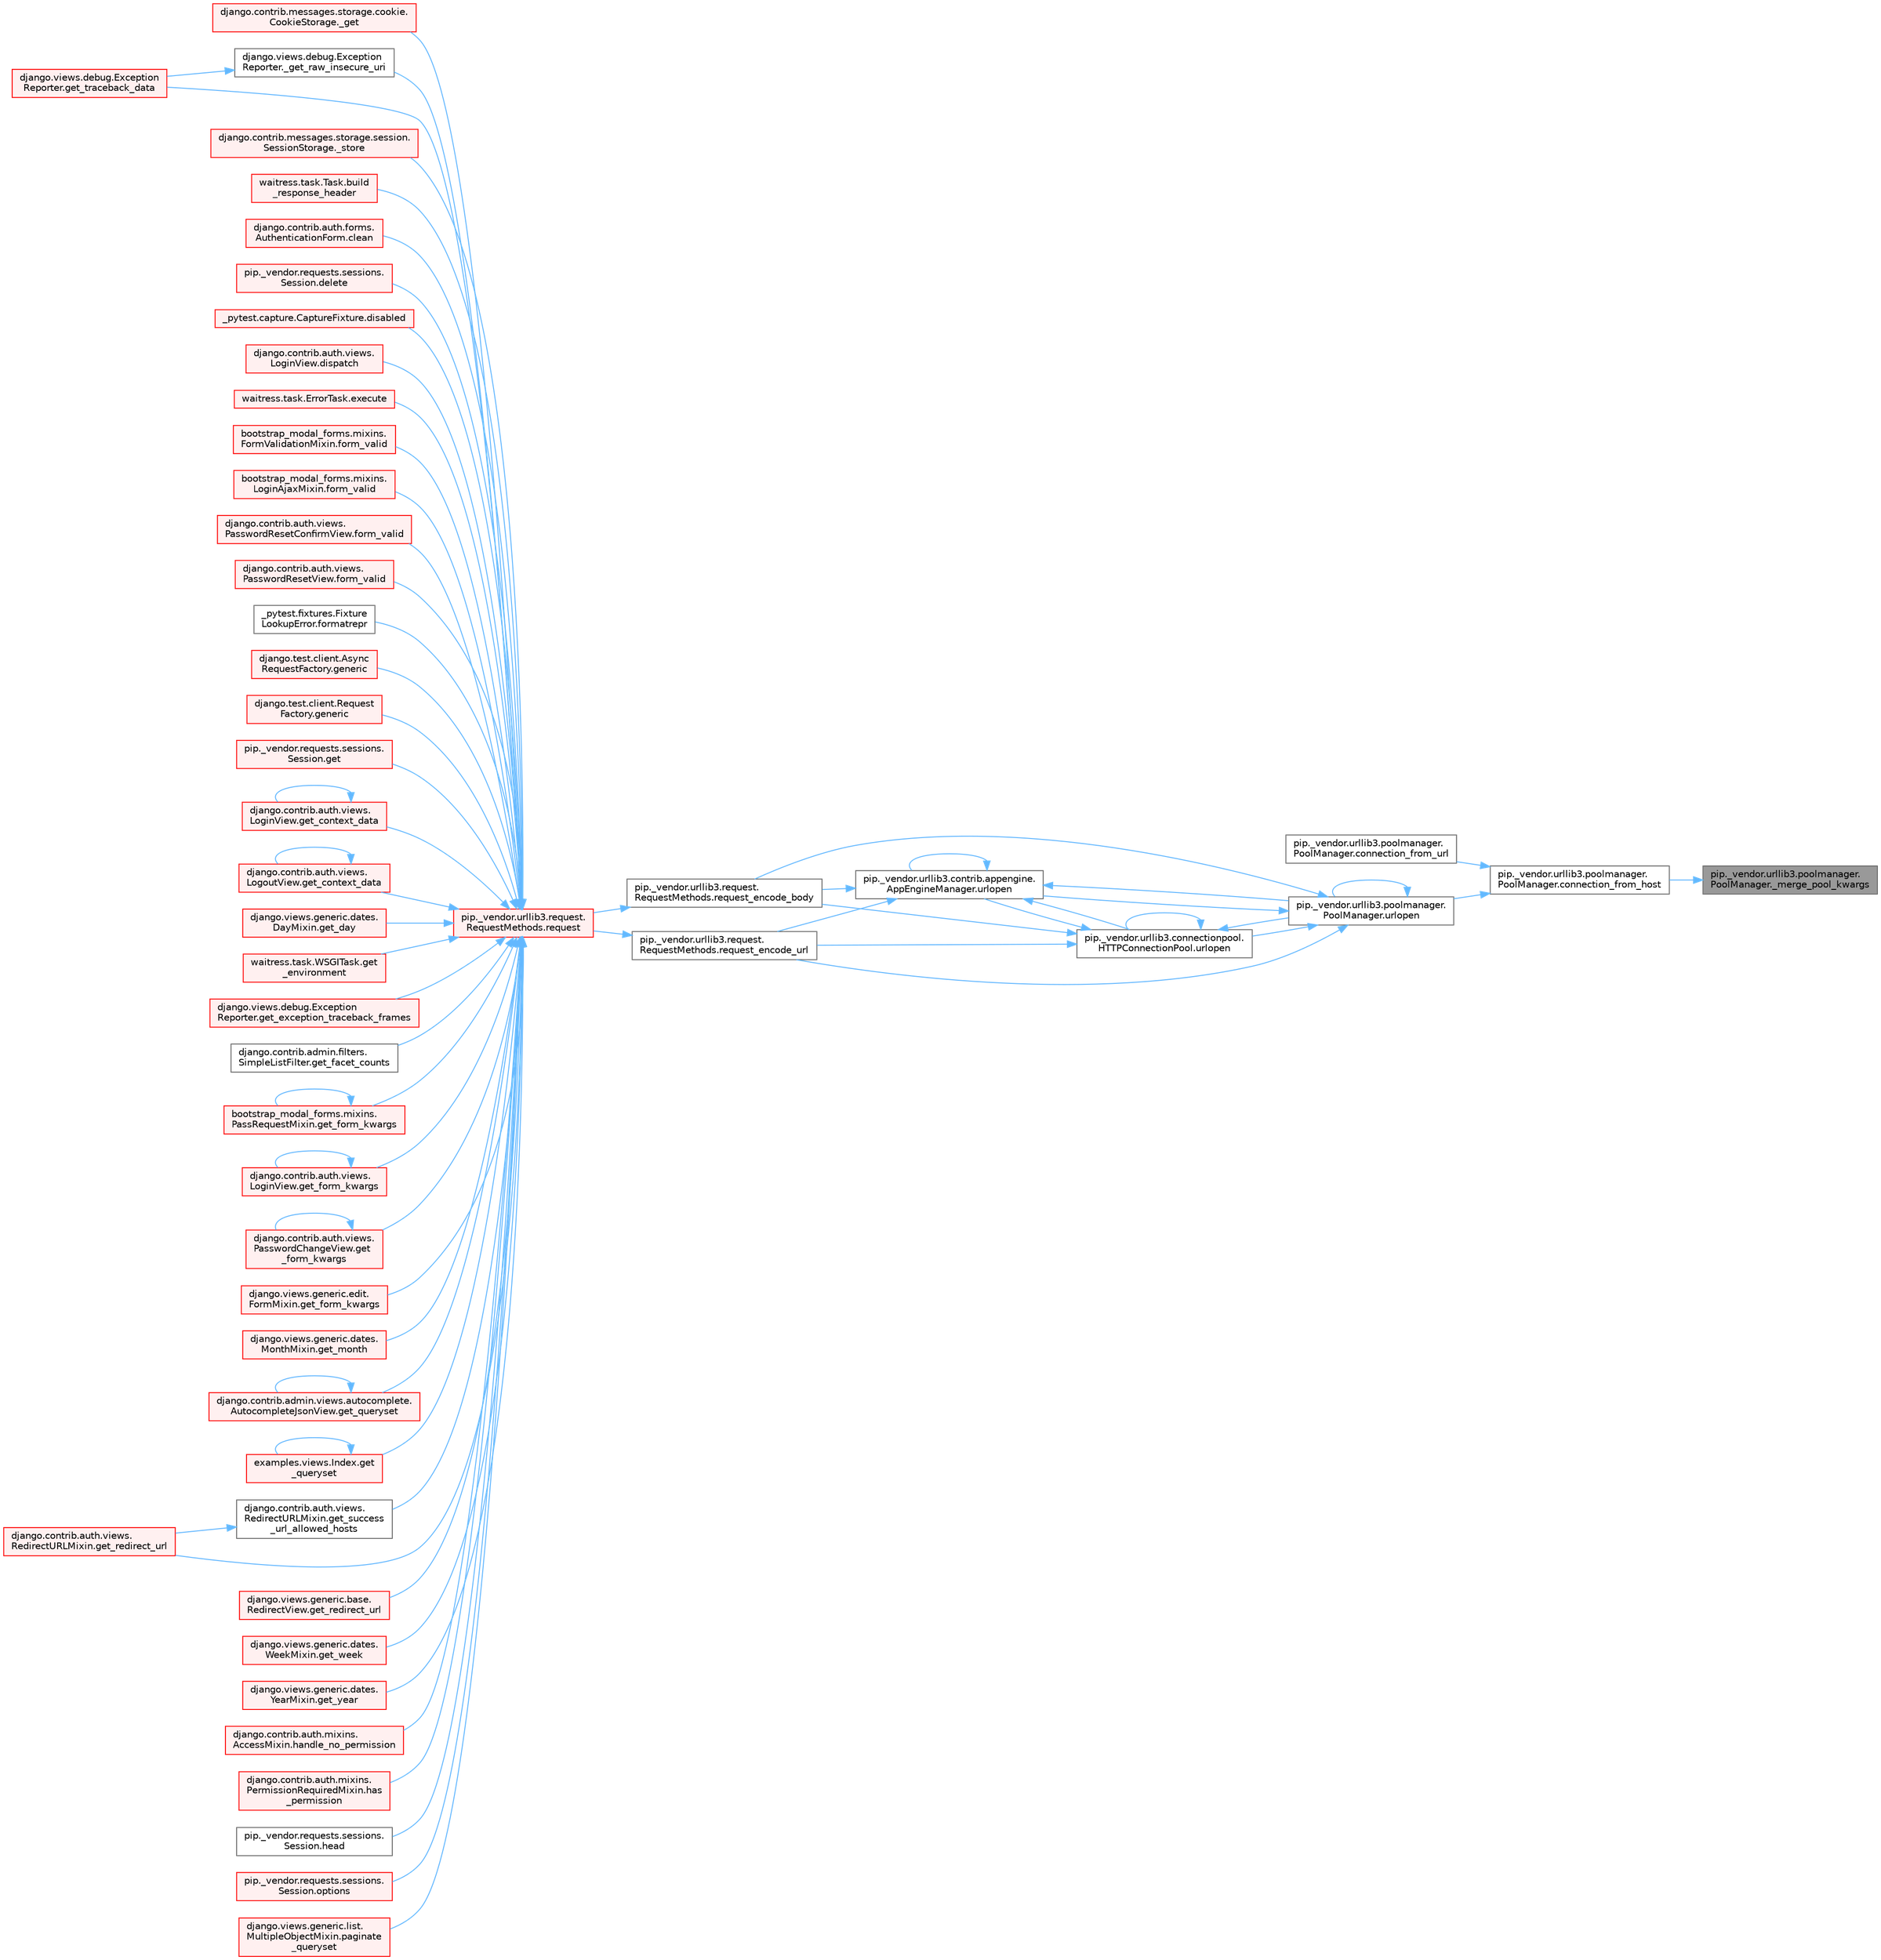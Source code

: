 digraph "pip._vendor.urllib3.poolmanager.PoolManager._merge_pool_kwargs"
{
 // LATEX_PDF_SIZE
  bgcolor="transparent";
  edge [fontname=Helvetica,fontsize=10,labelfontname=Helvetica,labelfontsize=10];
  node [fontname=Helvetica,fontsize=10,shape=box,height=0.2,width=0.4];
  rankdir="RL";
  Node1 [id="Node000001",label="pip._vendor.urllib3.poolmanager.\lPoolManager._merge_pool_kwargs",height=0.2,width=0.4,color="gray40", fillcolor="grey60", style="filled", fontcolor="black",tooltip=" "];
  Node1 -> Node2 [id="edge1_Node000001_Node000002",dir="back",color="steelblue1",style="solid",tooltip=" "];
  Node2 [id="Node000002",label="pip._vendor.urllib3.poolmanager.\lPoolManager.connection_from_host",height=0.2,width=0.4,color="grey40", fillcolor="white", style="filled",URL="$classpip_1_1__vendor_1_1urllib3_1_1poolmanager_1_1_pool_manager.html#ab2fa6f4f4a450c2791c71c89e9d78612",tooltip=" "];
  Node2 -> Node3 [id="edge2_Node000002_Node000003",dir="back",color="steelblue1",style="solid",tooltip=" "];
  Node3 [id="Node000003",label="pip._vendor.urllib3.poolmanager.\lPoolManager.connection_from_url",height=0.2,width=0.4,color="grey40", fillcolor="white", style="filled",URL="$classpip_1_1__vendor_1_1urllib3_1_1poolmanager_1_1_pool_manager.html#ad25250cbe41a70cdbf77e5746d849443",tooltip=" "];
  Node2 -> Node4 [id="edge3_Node000002_Node000004",dir="back",color="steelblue1",style="solid",tooltip=" "];
  Node4 [id="Node000004",label="pip._vendor.urllib3.poolmanager.\lPoolManager.urlopen",height=0.2,width=0.4,color="grey40", fillcolor="white", style="filled",URL="$classpip_1_1__vendor_1_1urllib3_1_1poolmanager_1_1_pool_manager.html#aef459d925edd0cadb3345527e8a35775",tooltip=" "];
  Node4 -> Node5 [id="edge4_Node000004_Node000005",dir="back",color="steelblue1",style="solid",tooltip=" "];
  Node5 [id="Node000005",label="pip._vendor.urllib3.request.\lRequestMethods.request_encode_body",height=0.2,width=0.4,color="grey40", fillcolor="white", style="filled",URL="$classpip_1_1__vendor_1_1urllib3_1_1request_1_1_request_methods.html#a2c8e6a574936ea1059cda06ae71793fc",tooltip=" "];
  Node5 -> Node6 [id="edge5_Node000005_Node000006",dir="back",color="steelblue1",style="solid",tooltip=" "];
  Node6 [id="Node000006",label="pip._vendor.urllib3.request.\lRequestMethods.request",height=0.2,width=0.4,color="red", fillcolor="#FFF0F0", style="filled",URL="$classpip_1_1__vendor_1_1urllib3_1_1request_1_1_request_methods.html#a73541f2f0edc7df7413b043e33c69e7f",tooltip=" "];
  Node6 -> Node7 [id="edge6_Node000006_Node000007",dir="back",color="steelblue1",style="solid",tooltip=" "];
  Node7 [id="Node000007",label="django.contrib.messages.storage.cookie.\lCookieStorage._get",height=0.2,width=0.4,color="red", fillcolor="#FFF0F0", style="filled",URL="$classdjango_1_1contrib_1_1messages_1_1storage_1_1cookie_1_1_cookie_storage.html#a39d084f6072109675c9ef06c047174e8",tooltip=" "];
  Node6 -> Node102 [id="edge7_Node000006_Node000102",dir="back",color="steelblue1",style="solid",tooltip=" "];
  Node102 [id="Node000102",label="django.views.debug.Exception\lReporter._get_raw_insecure_uri",height=0.2,width=0.4,color="grey40", fillcolor="white", style="filled",URL="$classdjango_1_1views_1_1debug_1_1_exception_reporter.html#a7a7120cc6b92c3e1a0b855e351c30f42",tooltip=" "];
  Node102 -> Node103 [id="edge8_Node000102_Node000103",dir="back",color="steelblue1",style="solid",tooltip=" "];
  Node103 [id="Node000103",label="django.views.debug.Exception\lReporter.get_traceback_data",height=0.2,width=0.4,color="red", fillcolor="#FFF0F0", style="filled",URL="$classdjango_1_1views_1_1debug_1_1_exception_reporter.html#ada9d00ba4c901b186db405e92ebbc211",tooltip=" "];
  Node6 -> Node106 [id="edge9_Node000006_Node000106",dir="back",color="steelblue1",style="solid",tooltip=" "];
  Node106 [id="Node000106",label="django.contrib.messages.storage.session.\lSessionStorage._store",height=0.2,width=0.4,color="red", fillcolor="#FFF0F0", style="filled",URL="$classdjango_1_1contrib_1_1messages_1_1storage_1_1session_1_1_session_storage.html#a371ed03facbc7ae28602ede4c99950d0",tooltip=" "];
  Node6 -> Node598 [id="edge10_Node000006_Node000598",dir="back",color="steelblue1",style="solid",tooltip=" "];
  Node598 [id="Node000598",label="waitress.task.Task.build\l_response_header",height=0.2,width=0.4,color="red", fillcolor="#FFF0F0", style="filled",URL="$classwaitress_1_1task_1_1_task.html#a4f20433be6bea4c797bfeb62408b997e",tooltip=" "];
  Node6 -> Node611 [id="edge11_Node000006_Node000611",dir="back",color="steelblue1",style="solid",tooltip=" "];
  Node611 [id="Node000611",label="django.contrib.auth.forms.\lAuthenticationForm.clean",height=0.2,width=0.4,color="red", fillcolor="#FFF0F0", style="filled",URL="$classdjango_1_1contrib_1_1auth_1_1forms_1_1_authentication_form.html#a92d28be6696caa8d1b7068eefe81793a",tooltip=" "];
  Node6 -> Node2894 [id="edge12_Node000006_Node002894",dir="back",color="steelblue1",style="solid",tooltip=" "];
  Node2894 [id="Node002894",label="pip._vendor.requests.sessions.\lSession.delete",height=0.2,width=0.4,color="red", fillcolor="#FFF0F0", style="filled",URL="$classpip_1_1__vendor_1_1requests_1_1sessions_1_1_session.html#abb6cd6b39dde48648dc875227e2e258e",tooltip=" "];
  Node6 -> Node2895 [id="edge13_Node000006_Node002895",dir="back",color="steelblue1",style="solid",tooltip=" "];
  Node2895 [id="Node002895",label="_pytest.capture.CaptureFixture.disabled",height=0.2,width=0.4,color="red", fillcolor="#FFF0F0", style="filled",URL="$class__pytest_1_1capture_1_1_capture_fixture.html#a3dda4f7495bd8fb93f4bd7dad2855d7f",tooltip=" "];
  Node6 -> Node2252 [id="edge14_Node000006_Node002252",dir="back",color="steelblue1",style="solid",tooltip=" "];
  Node2252 [id="Node002252",label="django.contrib.auth.views.\lLoginView.dispatch",height=0.2,width=0.4,color="red", fillcolor="#FFF0F0", style="filled",URL="$classdjango_1_1contrib_1_1auth_1_1views_1_1_login_view.html#a69a0b11a6598453586c755b32dfc02c3",tooltip=" "];
  Node6 -> Node2900 [id="edge15_Node000006_Node002900",dir="back",color="steelblue1",style="solid",tooltip=" "];
  Node2900 [id="Node002900",label="waitress.task.ErrorTask.execute",height=0.2,width=0.4,color="red", fillcolor="#FFF0F0", style="filled",URL="$classwaitress_1_1task_1_1_error_task.html#ad5c6d14c13ba3d33e82b1b138e634bb0",tooltip=" "];
  Node6 -> Node2901 [id="edge16_Node000006_Node002901",dir="back",color="steelblue1",style="solid",tooltip=" "];
  Node2901 [id="Node002901",label="bootstrap_modal_forms.mixins.\lFormValidationMixin.form_valid",height=0.2,width=0.4,color="red", fillcolor="#FFF0F0", style="filled",URL="$classbootstrap__modal__forms_1_1mixins_1_1_form_validation_mixin.html#a415bfd631a922d1368281b015e04ba4c",tooltip=" "];
  Node6 -> Node2902 [id="edge17_Node000006_Node002902",dir="back",color="steelblue1",style="solid",tooltip=" "];
  Node2902 [id="Node002902",label="bootstrap_modal_forms.mixins.\lLoginAjaxMixin.form_valid",height=0.2,width=0.4,color="red", fillcolor="#FFF0F0", style="filled",URL="$classbootstrap__modal__forms_1_1mixins_1_1_login_ajax_mixin.html#a1cba170b69b7fd25ca43d399c808725e",tooltip=" "];
  Node6 -> Node2903 [id="edge18_Node000006_Node002903",dir="back",color="steelblue1",style="solid",tooltip=" "];
  Node2903 [id="Node002903",label="django.contrib.auth.views.\lPasswordResetConfirmView.form_valid",height=0.2,width=0.4,color="red", fillcolor="#FFF0F0", style="filled",URL="$classdjango_1_1contrib_1_1auth_1_1views_1_1_password_reset_confirm_view.html#a6da228b477be1871236a83c005301b3c",tooltip=" "];
  Node6 -> Node2904 [id="edge19_Node000006_Node002904",dir="back",color="steelblue1",style="solid",tooltip=" "];
  Node2904 [id="Node002904",label="django.contrib.auth.views.\lPasswordResetView.form_valid",height=0.2,width=0.4,color="red", fillcolor="#FFF0F0", style="filled",URL="$classdjango_1_1contrib_1_1auth_1_1views_1_1_password_reset_view.html#a1beeb7e6b51b528c0c10b3a74c0d51e3",tooltip=" "];
  Node6 -> Node2905 [id="edge20_Node000006_Node002905",dir="back",color="steelblue1",style="solid",tooltip=" "];
  Node2905 [id="Node002905",label="_pytest.fixtures.Fixture\lLookupError.formatrepr",height=0.2,width=0.4,color="grey40", fillcolor="white", style="filled",URL="$class__pytest_1_1fixtures_1_1_fixture_lookup_error.html#a22b5af6283420cffbeff550a445d243a",tooltip=" "];
  Node6 -> Node2906 [id="edge21_Node000006_Node002906",dir="back",color="steelblue1",style="solid",tooltip=" "];
  Node2906 [id="Node002906",label="django.test.client.Async\lRequestFactory.generic",height=0.2,width=0.4,color="red", fillcolor="#FFF0F0", style="filled",URL="$classdjango_1_1test_1_1client_1_1_async_request_factory.html#a470d6888694e77c09bd7d8bf6d588233",tooltip=" "];
  Node6 -> Node2919 [id="edge22_Node000006_Node002919",dir="back",color="steelblue1",style="solid",tooltip=" "];
  Node2919 [id="Node002919",label="django.test.client.Request\lFactory.generic",height=0.2,width=0.4,color="red", fillcolor="#FFF0F0", style="filled",URL="$classdjango_1_1test_1_1client_1_1_request_factory.html#a24740fe264de91d8c4c1205c9172206d",tooltip=" "];
  Node6 -> Node2920 [id="edge23_Node000006_Node002920",dir="back",color="steelblue1",style="solid",tooltip=" "];
  Node2920 [id="Node002920",label="pip._vendor.requests.sessions.\lSession.get",height=0.2,width=0.4,color="red", fillcolor="#FFF0F0", style="filled",URL="$classpip_1_1__vendor_1_1requests_1_1sessions_1_1_session.html#ad86dcc9de47cd87bf70ecf0f2c537e53",tooltip=" "];
  Node6 -> Node2921 [id="edge24_Node000006_Node002921",dir="back",color="steelblue1",style="solid",tooltip=" "];
  Node2921 [id="Node002921",label="django.contrib.auth.views.\lLoginView.get_context_data",height=0.2,width=0.4,color="red", fillcolor="#FFF0F0", style="filled",URL="$classdjango_1_1contrib_1_1auth_1_1views_1_1_login_view.html#a5acd74035066c40850101f1d9643e328",tooltip=" "];
  Node2921 -> Node2921 [id="edge25_Node002921_Node002921",dir="back",color="steelblue1",style="solid",tooltip=" "];
  Node6 -> Node2922 [id="edge26_Node000006_Node002922",dir="back",color="steelblue1",style="solid",tooltip=" "];
  Node2922 [id="Node002922",label="django.contrib.auth.views.\lLogoutView.get_context_data",height=0.2,width=0.4,color="red", fillcolor="#FFF0F0", style="filled",URL="$classdjango_1_1contrib_1_1auth_1_1views_1_1_logout_view.html#afab0ac15cb452acb486a3f7b9747e43b",tooltip=" "];
  Node2922 -> Node2922 [id="edge27_Node002922_Node002922",dir="back",color="steelblue1",style="solid",tooltip=" "];
  Node6 -> Node2923 [id="edge28_Node000006_Node002923",dir="back",color="steelblue1",style="solid",tooltip=" "];
  Node2923 [id="Node002923",label="django.views.generic.dates.\lDayMixin.get_day",height=0.2,width=0.4,color="red", fillcolor="#FFF0F0", style="filled",URL="$classdjango_1_1views_1_1generic_1_1dates_1_1_day_mixin.html#a410db285b705518118df478a63fc572a",tooltip=" "];
  Node6 -> Node2924 [id="edge29_Node000006_Node002924",dir="back",color="steelblue1",style="solid",tooltip=" "];
  Node2924 [id="Node002924",label="waitress.task.WSGITask.get\l_environment",height=0.2,width=0.4,color="red", fillcolor="#FFF0F0", style="filled",URL="$classwaitress_1_1task_1_1_w_s_g_i_task.html#a9a1b4b87c8f7bee8209018ee7c743c26",tooltip=" "];
  Node6 -> Node2633 [id="edge30_Node000006_Node002633",dir="back",color="steelblue1",style="solid",tooltip=" "];
  Node2633 [id="Node002633",label="django.views.debug.Exception\lReporter.get_exception_traceback_frames",height=0.2,width=0.4,color="red", fillcolor="#FFF0F0", style="filled",URL="$classdjango_1_1views_1_1debug_1_1_exception_reporter.html#a326b08b3941038a5504f8e0a846bae68",tooltip=" "];
  Node6 -> Node2926 [id="edge31_Node000006_Node002926",dir="back",color="steelblue1",style="solid",tooltip=" "];
  Node2926 [id="Node002926",label="django.contrib.admin.filters.\lSimpleListFilter.get_facet_counts",height=0.2,width=0.4,color="grey40", fillcolor="white", style="filled",URL="$classdjango_1_1contrib_1_1admin_1_1filters_1_1_simple_list_filter.html#a97fd984f5668670f0887f81c30f9fda7",tooltip=" "];
  Node6 -> Node2927 [id="edge32_Node000006_Node002927",dir="back",color="steelblue1",style="solid",tooltip=" "];
  Node2927 [id="Node002927",label="bootstrap_modal_forms.mixins.\lPassRequestMixin.get_form_kwargs",height=0.2,width=0.4,color="red", fillcolor="#FFF0F0", style="filled",URL="$classbootstrap__modal__forms_1_1mixins_1_1_pass_request_mixin.html#ad4ae849823f332bb1016a8508cb34ee3",tooltip=" "];
  Node2927 -> Node2927 [id="edge33_Node002927_Node002927",dir="back",color="steelblue1",style="solid",tooltip=" "];
  Node6 -> Node2928 [id="edge34_Node000006_Node002928",dir="back",color="steelblue1",style="solid",tooltip=" "];
  Node2928 [id="Node002928",label="django.contrib.auth.views.\lLoginView.get_form_kwargs",height=0.2,width=0.4,color="red", fillcolor="#FFF0F0", style="filled",URL="$classdjango_1_1contrib_1_1auth_1_1views_1_1_login_view.html#a2eba98b8c16c8a98348679ea2c921d25",tooltip=" "];
  Node2928 -> Node2928 [id="edge35_Node002928_Node002928",dir="back",color="steelblue1",style="solid",tooltip=" "];
  Node6 -> Node2929 [id="edge36_Node000006_Node002929",dir="back",color="steelblue1",style="solid",tooltip=" "];
  Node2929 [id="Node002929",label="django.contrib.auth.views.\lPasswordChangeView.get\l_form_kwargs",height=0.2,width=0.4,color="red", fillcolor="#FFF0F0", style="filled",URL="$classdjango_1_1contrib_1_1auth_1_1views_1_1_password_change_view.html#a553cf3e37e5a2c05db774e580cbcc038",tooltip=" "];
  Node2929 -> Node2929 [id="edge37_Node002929_Node002929",dir="back",color="steelblue1",style="solid",tooltip=" "];
  Node6 -> Node1903 [id="edge38_Node000006_Node001903",dir="back",color="steelblue1",style="solid",tooltip=" "];
  Node1903 [id="Node001903",label="django.views.generic.edit.\lFormMixin.get_form_kwargs",height=0.2,width=0.4,color="red", fillcolor="#FFF0F0", style="filled",URL="$classdjango_1_1views_1_1generic_1_1edit_1_1_form_mixin.html#a7e8c141b6c4efa8727e7f06322969249",tooltip=" "];
  Node6 -> Node2930 [id="edge39_Node000006_Node002930",dir="back",color="steelblue1",style="solid",tooltip=" "];
  Node2930 [id="Node002930",label="django.views.generic.dates.\lMonthMixin.get_month",height=0.2,width=0.4,color="red", fillcolor="#FFF0F0", style="filled",URL="$classdjango_1_1views_1_1generic_1_1dates_1_1_month_mixin.html#add54a3d80358c6e643ac264d97d4f2a7",tooltip=" "];
  Node6 -> Node2931 [id="edge40_Node000006_Node002931",dir="back",color="steelblue1",style="solid",tooltip=" "];
  Node2931 [id="Node002931",label="django.contrib.admin.views.autocomplete.\lAutocompleteJsonView.get_queryset",height=0.2,width=0.4,color="red", fillcolor="#FFF0F0", style="filled",URL="$classdjango_1_1contrib_1_1admin_1_1views_1_1autocomplete_1_1_autocomplete_json_view.html#a6eb5abbd3b2e8b252a4ce9ca2680f3d3",tooltip=" "];
  Node2931 -> Node2931 [id="edge41_Node002931_Node002931",dir="back",color="steelblue1",style="solid",tooltip=" "];
  Node6 -> Node2932 [id="edge42_Node000006_Node002932",dir="back",color="steelblue1",style="solid",tooltip=" "];
  Node2932 [id="Node002932",label="examples.views.Index.get\l_queryset",height=0.2,width=0.4,color="red", fillcolor="#FFF0F0", style="filled",URL="$classexamples_1_1views_1_1_index.html#a288026bb9059b37dca786922296dfcd3",tooltip=" "];
  Node2932 -> Node2932 [id="edge43_Node002932_Node002932",dir="back",color="steelblue1",style="solid",tooltip=" "];
  Node6 -> Node2933 [id="edge44_Node000006_Node002933",dir="back",color="steelblue1",style="solid",tooltip=" "];
  Node2933 [id="Node002933",label="django.contrib.auth.views.\lRedirectURLMixin.get_redirect_url",height=0.2,width=0.4,color="red", fillcolor="#FFF0F0", style="filled",URL="$classdjango_1_1contrib_1_1auth_1_1views_1_1_redirect_u_r_l_mixin.html#a5598a164f9f21e7329630fad5e5c4c77",tooltip=" "];
  Node6 -> Node2249 [id="edge45_Node000006_Node002249",dir="back",color="steelblue1",style="solid",tooltip=" "];
  Node2249 [id="Node002249",label="django.views.generic.base.\lRedirectView.get_redirect_url",height=0.2,width=0.4,color="red", fillcolor="#FFF0F0", style="filled",URL="$classdjango_1_1views_1_1generic_1_1base_1_1_redirect_view.html#a04d6cdb2db124920ca88c0c2bed8b1af",tooltip=" "];
  Node6 -> Node2934 [id="edge46_Node000006_Node002934",dir="back",color="steelblue1",style="solid",tooltip=" "];
  Node2934 [id="Node002934",label="django.contrib.auth.views.\lRedirectURLMixin.get_success\l_url_allowed_hosts",height=0.2,width=0.4,color="grey40", fillcolor="white", style="filled",URL="$classdjango_1_1contrib_1_1auth_1_1views_1_1_redirect_u_r_l_mixin.html#a21199247491f0bae617b1efead90ee9b",tooltip=" "];
  Node2934 -> Node2933 [id="edge47_Node002934_Node002933",dir="back",color="steelblue1",style="solid",tooltip=" "];
  Node6 -> Node103 [id="edge48_Node000006_Node000103",dir="back",color="steelblue1",style="solid",tooltip=" "];
  Node6 -> Node2935 [id="edge49_Node000006_Node002935",dir="back",color="steelblue1",style="solid",tooltip=" "];
  Node2935 [id="Node002935",label="django.views.generic.dates.\lWeekMixin.get_week",height=0.2,width=0.4,color="red", fillcolor="#FFF0F0", style="filled",URL="$classdjango_1_1views_1_1generic_1_1dates_1_1_week_mixin.html#a39c8ca71985d8468df01d5dc0ee07750",tooltip=" "];
  Node6 -> Node2936 [id="edge50_Node000006_Node002936",dir="back",color="steelblue1",style="solid",tooltip=" "];
  Node2936 [id="Node002936",label="django.views.generic.dates.\lYearMixin.get_year",height=0.2,width=0.4,color="red", fillcolor="#FFF0F0", style="filled",URL="$classdjango_1_1views_1_1generic_1_1dates_1_1_year_mixin.html#a6e2e940e9853d71a94d5a41b71262ca3",tooltip=" "];
  Node6 -> Node2937 [id="edge51_Node000006_Node002937",dir="back",color="steelblue1",style="solid",tooltip=" "];
  Node2937 [id="Node002937",label="django.contrib.auth.mixins.\lAccessMixin.handle_no_permission",height=0.2,width=0.4,color="red", fillcolor="#FFF0F0", style="filled",URL="$classdjango_1_1contrib_1_1auth_1_1mixins_1_1_access_mixin.html#a3055bb05f7686a8b459fdf6d6b2866b0",tooltip=" "];
  Node6 -> Node2941 [id="edge52_Node000006_Node002941",dir="back",color="steelblue1",style="solid",tooltip=" "];
  Node2941 [id="Node002941",label="django.contrib.auth.mixins.\lPermissionRequiredMixin.has\l_permission",height=0.2,width=0.4,color="red", fillcolor="#FFF0F0", style="filled",URL="$classdjango_1_1contrib_1_1auth_1_1mixins_1_1_permission_required_mixin.html#a4401069defabdb52bb5308d170858633",tooltip=" "];
  Node6 -> Node2942 [id="edge53_Node000006_Node002942",dir="back",color="steelblue1",style="solid",tooltip=" "];
  Node2942 [id="Node002942",label="pip._vendor.requests.sessions.\lSession.head",height=0.2,width=0.4,color="grey40", fillcolor="white", style="filled",URL="$classpip_1_1__vendor_1_1requests_1_1sessions_1_1_session.html#a1629a21f81669fcbc725554975ecd2c7",tooltip=" "];
  Node6 -> Node2943 [id="edge54_Node000006_Node002943",dir="back",color="steelblue1",style="solid",tooltip=" "];
  Node2943 [id="Node002943",label="pip._vendor.requests.sessions.\lSession.options",height=0.2,width=0.4,color="red", fillcolor="#FFF0F0", style="filled",URL="$classpip_1_1__vendor_1_1requests_1_1sessions_1_1_session.html#a210270880f90521b3b3014748ecd87e9",tooltip=" "];
  Node6 -> Node2944 [id="edge55_Node000006_Node002944",dir="back",color="steelblue1",style="solid",tooltip=" "];
  Node2944 [id="Node002944",label="django.views.generic.list.\lMultipleObjectMixin.paginate\l_queryset",height=0.2,width=0.4,color="red", fillcolor="#FFF0F0", style="filled",URL="$classdjango_1_1views_1_1generic_1_1list_1_1_multiple_object_mixin.html#a629d97db3e2fce953986e39c9e5b0f5a",tooltip=" "];
  Node4 -> Node3184 [id="edge56_Node000004_Node003184",dir="back",color="steelblue1",style="solid",tooltip=" "];
  Node3184 [id="Node003184",label="pip._vendor.urllib3.request.\lRequestMethods.request_encode_url",height=0.2,width=0.4,color="grey40", fillcolor="white", style="filled",URL="$classpip_1_1__vendor_1_1urllib3_1_1request_1_1_request_methods.html#a364d38202ff4ab728e7bad368e74a431",tooltip=" "];
  Node3184 -> Node6 [id="edge57_Node003184_Node000006",dir="back",color="steelblue1",style="solid",tooltip=" "];
  Node4 -> Node3185 [id="edge58_Node000004_Node003185",dir="back",color="steelblue1",style="solid",tooltip=" "];
  Node3185 [id="Node003185",label="pip._vendor.urllib3.connectionpool.\lHTTPConnectionPool.urlopen",height=0.2,width=0.4,color="grey40", fillcolor="white", style="filled",URL="$classpip_1_1__vendor_1_1urllib3_1_1connectionpool_1_1_h_t_t_p_connection_pool.html#ae35894f81da52ce45fa069cb5e1623c6",tooltip=" "];
  Node3185 -> Node5 [id="edge59_Node003185_Node000005",dir="back",color="steelblue1",style="solid",tooltip=" "];
  Node3185 -> Node3184 [id="edge60_Node003185_Node003184",dir="back",color="steelblue1",style="solid",tooltip=" "];
  Node3185 -> Node3185 [id="edge61_Node003185_Node003185",dir="back",color="steelblue1",style="solid",tooltip=" "];
  Node3185 -> Node3186 [id="edge62_Node003185_Node003186",dir="back",color="steelblue1",style="solid",tooltip=" "];
  Node3186 [id="Node003186",label="pip._vendor.urllib3.contrib.appengine.\lAppEngineManager.urlopen",height=0.2,width=0.4,color="grey40", fillcolor="white", style="filled",URL="$classpip_1_1__vendor_1_1urllib3_1_1contrib_1_1appengine_1_1_app_engine_manager.html#a7b6f1d3b2aba947ba6c46d2bbe129d3a",tooltip=" "];
  Node3186 -> Node5 [id="edge63_Node003186_Node000005",dir="back",color="steelblue1",style="solid",tooltip=" "];
  Node3186 -> Node3184 [id="edge64_Node003186_Node003184",dir="back",color="steelblue1",style="solid",tooltip=" "];
  Node3186 -> Node3185 [id="edge65_Node003186_Node003185",dir="back",color="steelblue1",style="solid",tooltip=" "];
  Node3186 -> Node3186 [id="edge66_Node003186_Node003186",dir="back",color="steelblue1",style="solid",tooltip=" "];
  Node3186 -> Node4 [id="edge67_Node003186_Node000004",dir="back",color="steelblue1",style="solid",tooltip=" "];
  Node3185 -> Node4 [id="edge68_Node003185_Node000004",dir="back",color="steelblue1",style="solid",tooltip=" "];
  Node4 -> Node3186 [id="edge69_Node000004_Node003186",dir="back",color="steelblue1",style="solid",tooltip=" "];
  Node4 -> Node4 [id="edge70_Node000004_Node000004",dir="back",color="steelblue1",style="solid",tooltip=" "];
}
